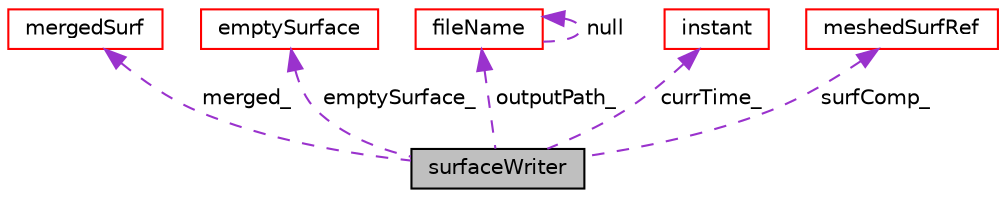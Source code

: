 digraph "surfaceWriter"
{
  bgcolor="transparent";
  edge [fontname="Helvetica",fontsize="10",labelfontname="Helvetica",labelfontsize="10"];
  node [fontname="Helvetica",fontsize="10",shape=record];
  Node1 [label="surfaceWriter",height=0.2,width=0.4,color="black", fillcolor="grey75", style="filled" fontcolor="black"];
  Node2 -> Node1 [dir="back",color="darkorchid3",fontsize="10",style="dashed",label=" merged_" ,fontname="Helvetica"];
  Node2 [label="mergedSurf",height=0.2,width=0.4,color="red",URL="$classFoam_1_1mergedSurf.html",tooltip="Simple class to manage surface merging information. "];
  Node3 -> Node1 [dir="back",color="darkorchid3",fontsize="10",style="dashed",label=" emptySurface_" ,fontname="Helvetica"];
  Node3 [label="emptySurface",height=0.2,width=0.4,color="red",URL="$classFoam_1_1meshedSurf_1_1emptySurface.html",tooltip="A meshedSurf class with no faces, points or zoneId. "];
  Node4 -> Node1 [dir="back",color="darkorchid3",fontsize="10",style="dashed",label=" outputPath_" ,fontname="Helvetica"];
  Node4 [label="fileName",height=0.2,width=0.4,color="red",URL="$classFoam_1_1fileName.html",tooltip="A class for handling file names. "];
  Node4 -> Node4 [dir="back",color="darkorchid3",fontsize="10",style="dashed",label=" null" ,fontname="Helvetica"];
  Node5 -> Node1 [dir="back",color="darkorchid3",fontsize="10",style="dashed",label=" currTime_" ,fontname="Helvetica"];
  Node5 [label="instant",height=0.2,width=0.4,color="red",URL="$classFoam_1_1instant.html",tooltip="An instant of time. Contains the time value and name. "];
  Node6 -> Node1 [dir="back",color="darkorchid3",fontsize="10",style="dashed",label=" surfComp_" ,fontname="Helvetica"];
  Node6 [label="meshedSurfRef",height=0.2,width=0.4,color="red",URL="$classFoam_1_1meshedSurfRef.html",tooltip="Implements a meshed surface by referencing existing faces and points. "];
}

